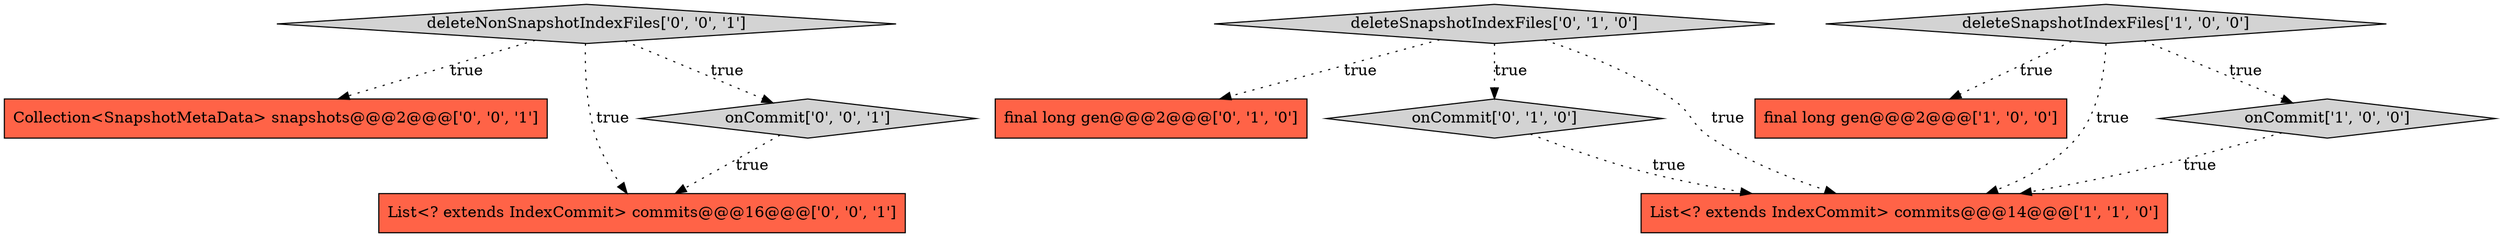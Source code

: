 digraph {
7 [style = filled, label = "deleteNonSnapshotIndexFiles['0', '0', '1']", fillcolor = lightgray, shape = diamond image = "AAA0AAABBB3BBB"];
5 [style = filled, label = "deleteSnapshotIndexFiles['0', '1', '0']", fillcolor = lightgray, shape = diamond image = "AAA0AAABBB2BBB"];
3 [style = filled, label = "final long gen@@@2@@@['1', '0', '0']", fillcolor = tomato, shape = box image = "AAA0AAABBB1BBB"];
6 [style = filled, label = "final long gen@@@2@@@['0', '1', '0']", fillcolor = tomato, shape = box image = "AAA0AAABBB2BBB"];
4 [style = filled, label = "onCommit['0', '1', '0']", fillcolor = lightgray, shape = diamond image = "AAA0AAABBB2BBB"];
9 [style = filled, label = "Collection<SnapshotMetaData> snapshots@@@2@@@['0', '0', '1']", fillcolor = tomato, shape = box image = "AAA0AAABBB3BBB"];
2 [style = filled, label = "List<? extends IndexCommit> commits@@@14@@@['1', '1', '0']", fillcolor = tomato, shape = box image = "AAA0AAABBB1BBB"];
10 [style = filled, label = "List<? extends IndexCommit> commits@@@16@@@['0', '0', '1']", fillcolor = tomato, shape = box image = "AAA0AAABBB3BBB"];
1 [style = filled, label = "onCommit['1', '0', '0']", fillcolor = lightgray, shape = diamond image = "AAA0AAABBB1BBB"];
0 [style = filled, label = "deleteSnapshotIndexFiles['1', '0', '0']", fillcolor = lightgray, shape = diamond image = "AAA0AAABBB1BBB"];
8 [style = filled, label = "onCommit['0', '0', '1']", fillcolor = lightgray, shape = diamond image = "AAA0AAABBB3BBB"];
5->6 [style = dotted, label="true"];
0->3 [style = dotted, label="true"];
0->2 [style = dotted, label="true"];
7->10 [style = dotted, label="true"];
7->9 [style = dotted, label="true"];
1->2 [style = dotted, label="true"];
8->10 [style = dotted, label="true"];
7->8 [style = dotted, label="true"];
4->2 [style = dotted, label="true"];
0->1 [style = dotted, label="true"];
5->4 [style = dotted, label="true"];
5->2 [style = dotted, label="true"];
}
